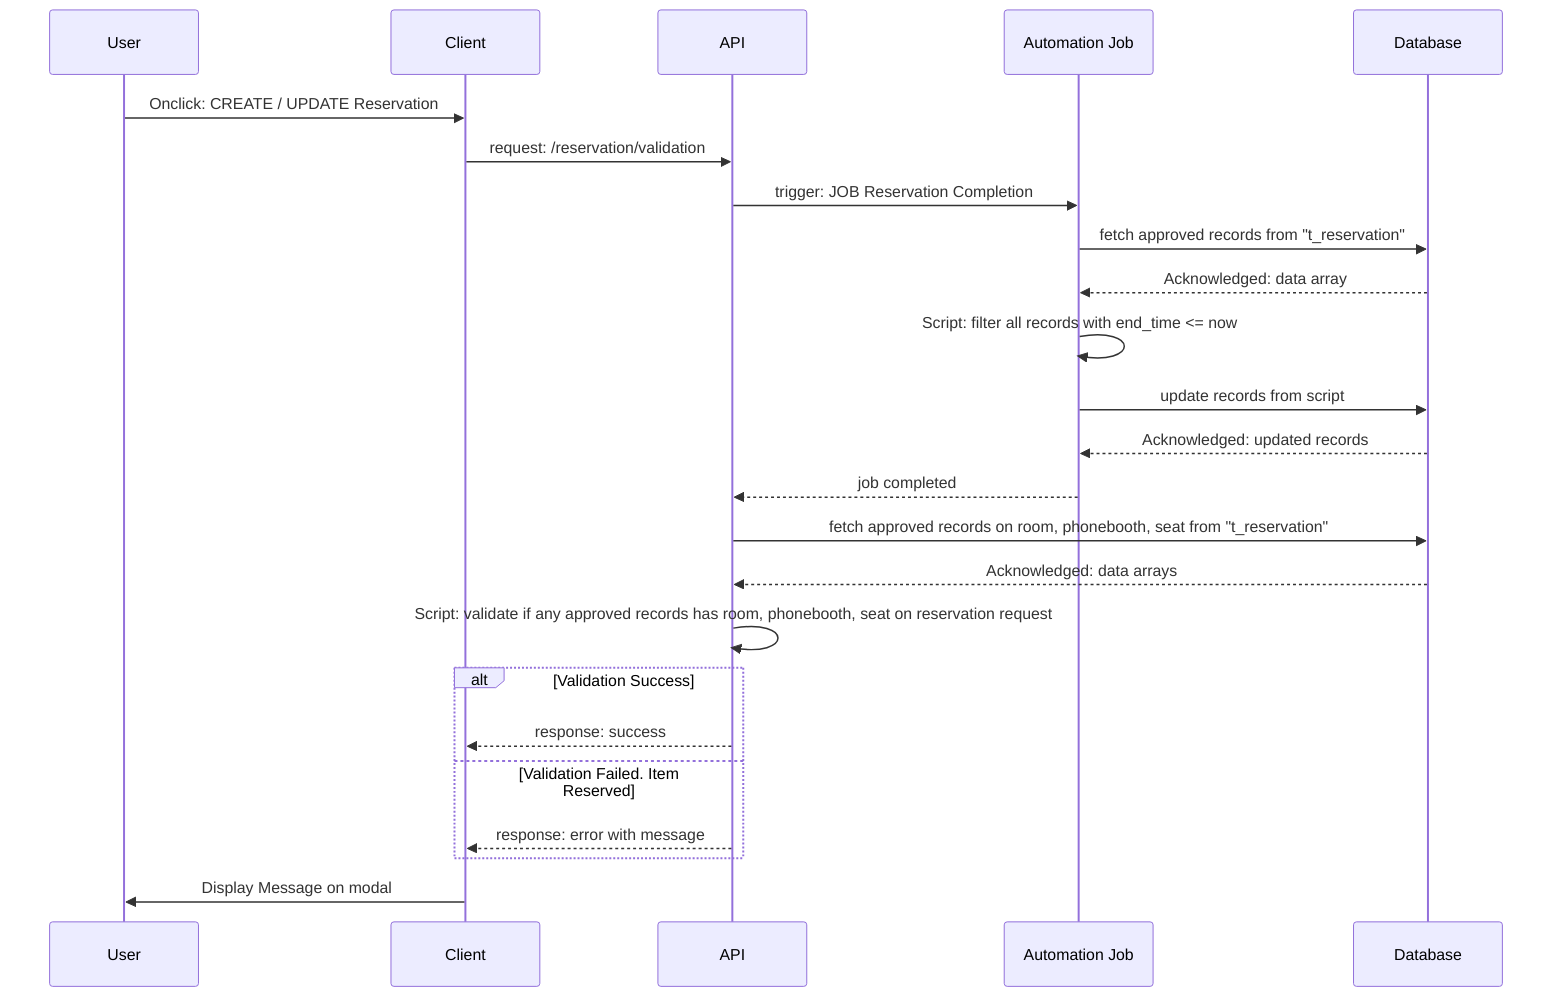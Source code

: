 sequenceDiagram
    participant User
    participant Client
    participant API
    participant Automation Job
    participant Database

    User->>Client: Onclick: CREATE / UPDATE Reservation
    Client->>API: request: /reservation/validation
    API->>Automation Job: trigger: JOB Reservation Completion
    Automation Job->>Database: fetch approved records from "t_reservation" 
    Database-->>Automation Job: Acknowledged: data array
    Automation Job->>Automation Job: Script: filter all records with end_time <= now
    Automation Job->>Database: update records from script
    Database-->>Automation Job: Acknowledged: updated records
    Automation Job-->>API: job completed
    API->>Database: fetch approved records on room, phonebooth, seat from "t_reservation"
    Database-->>API: Acknowledged: data arrays
    API->>API: Script: validate if any approved records has room, phonebooth, seat on reservation request

    alt Validation Success
    API-->>Client: response: success
    else Validation Failed. Item Reserved
    API-->>Client: response: error with message
    end
    Client->>User: Display Message on modal